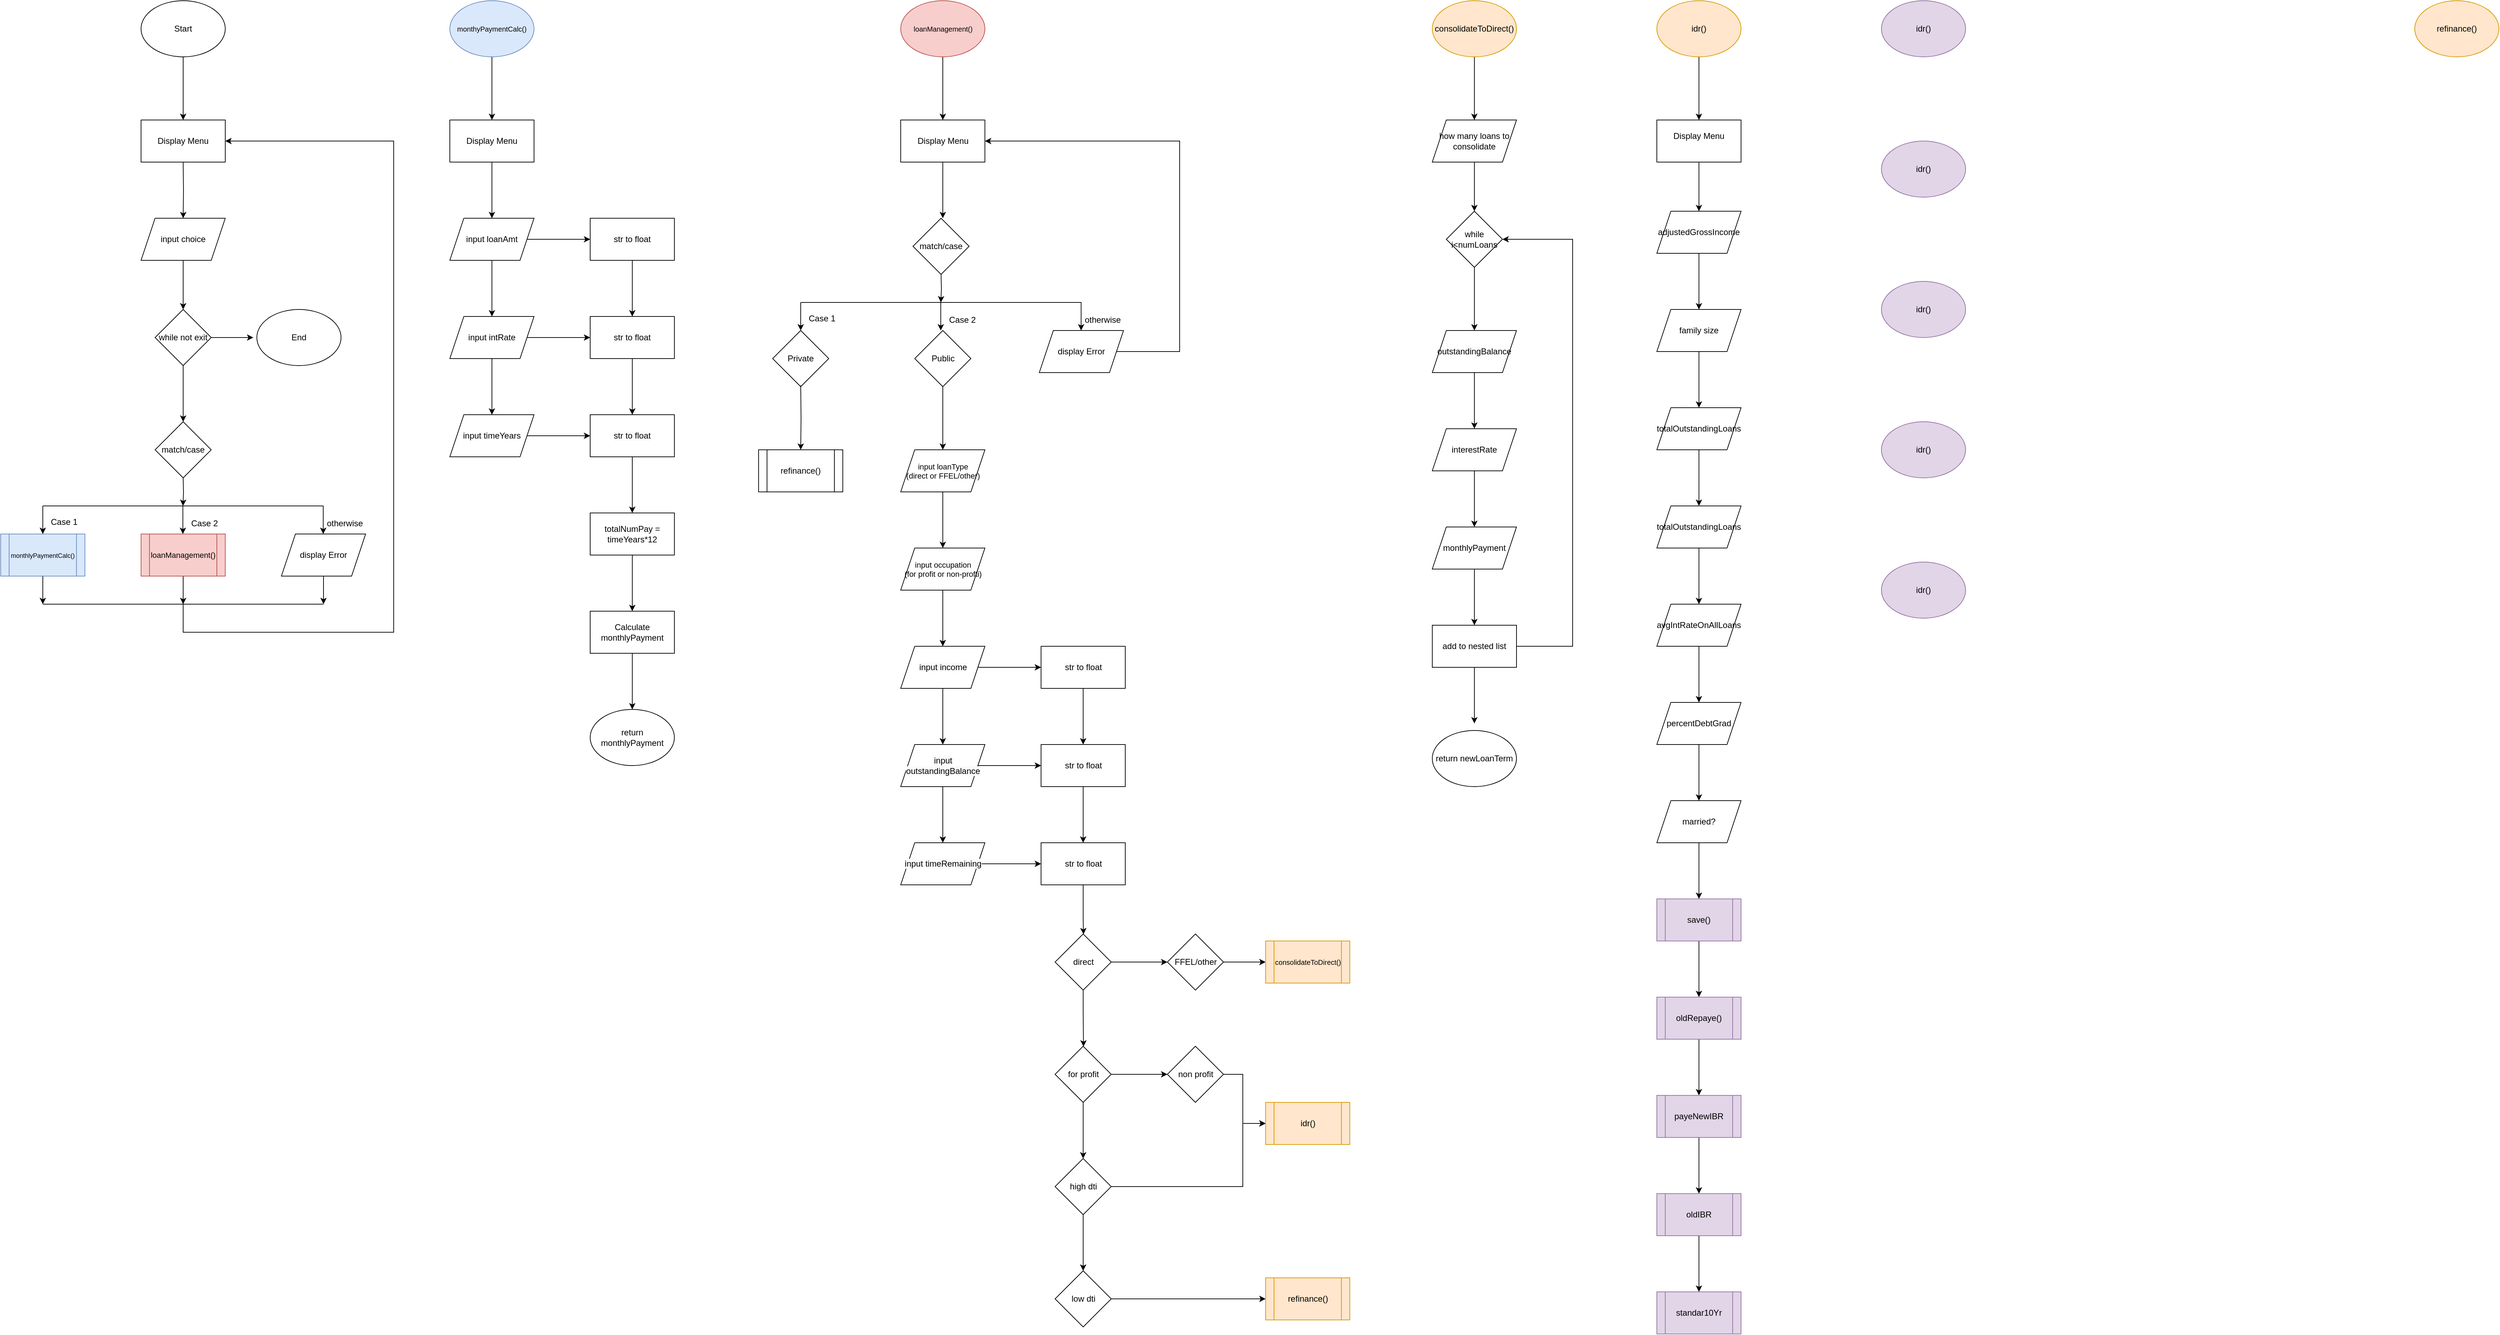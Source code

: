 <mxfile version="24.7.1" type="github">
  <diagram name="Page-1" id="hZp9YtfU9o8omd6Gslik">
    <mxGraphModel dx="5396" dy="2596" grid="1" gridSize="10" guides="1" tooltips="1" connect="1" arrows="1" fold="1" page="1" pageScale="1" pageWidth="850" pageHeight="1100" math="0" shadow="0">
      <root>
        <mxCell id="0" />
        <mxCell id="1" parent="0" />
        <mxCell id="HrbZpbmYZE2h6laJAEMO-42" value="" style="edgeStyle=orthogonalEdgeStyle;rounded=0;orthogonalLoop=1;jettySize=auto;html=1;" edge="1" parent="1" source="HrbZpbmYZE2h6laJAEMO-1">
          <mxGeometry relative="1" as="geometry">
            <mxPoint x="260.0" y="170" as="targetPoint" />
          </mxGeometry>
        </mxCell>
        <mxCell id="HrbZpbmYZE2h6laJAEMO-1" value="Start" style="ellipse;whiteSpace=wrap;html=1;" vertex="1" parent="1">
          <mxGeometry x="200" width="120" height="80" as="geometry" />
        </mxCell>
        <mxCell id="HrbZpbmYZE2h6laJAEMO-19" style="edgeStyle=orthogonalEdgeStyle;rounded=0;orthogonalLoop=1;jettySize=auto;html=1;exitX=0.5;exitY=1;exitDx=0;exitDy=0;" edge="1" parent="1">
          <mxGeometry relative="1" as="geometry">
            <mxPoint x="259.692" y="720" as="targetPoint" />
            <mxPoint x="260" y="680" as="sourcePoint" />
          </mxGeometry>
        </mxCell>
        <mxCell id="HrbZpbmYZE2h6laJAEMO-55" style="edgeStyle=orthogonalEdgeStyle;rounded=0;orthogonalLoop=1;jettySize=auto;html=1;" edge="1" parent="1" source="HrbZpbmYZE2h6laJAEMO-10">
          <mxGeometry relative="1" as="geometry">
            <mxPoint x="60" y="860" as="targetPoint" />
          </mxGeometry>
        </mxCell>
        <mxCell id="HrbZpbmYZE2h6laJAEMO-10" value="&lt;font style=&quot;font-size: 9px;&quot;&gt;monthlyPaymentCalc()&lt;/font&gt;" style="shape=process;whiteSpace=wrap;html=1;backgroundOutline=1;fillColor=#dae8fc;strokeColor=#6c8ebf;" vertex="1" parent="1">
          <mxGeometry y="760" width="120" height="60" as="geometry" />
        </mxCell>
        <mxCell id="HrbZpbmYZE2h6laJAEMO-53" style="edgeStyle=orthogonalEdgeStyle;rounded=0;orthogonalLoop=1;jettySize=auto;html=1;" edge="1" parent="1" source="HrbZpbmYZE2h6laJAEMO-14">
          <mxGeometry relative="1" as="geometry">
            <mxPoint x="260" y="860" as="targetPoint" />
          </mxGeometry>
        </mxCell>
        <mxCell id="HrbZpbmYZE2h6laJAEMO-57" value="" style="edgeStyle=orthogonalEdgeStyle;rounded=0;orthogonalLoop=1;jettySize=auto;html=1;entryX=1;entryY=0.5;entryDx=0;entryDy=0;" edge="1" parent="1" source="HrbZpbmYZE2h6laJAEMO-14">
          <mxGeometry relative="1" as="geometry">
            <mxPoint x="320" y="200" as="targetPoint" />
            <Array as="points">
              <mxPoint x="260" y="900" />
              <mxPoint x="560" y="900" />
              <mxPoint x="560" y="200" />
            </Array>
          </mxGeometry>
        </mxCell>
        <mxCell id="HrbZpbmYZE2h6laJAEMO-14" value="&lt;font style=&quot;font-size: 11px;&quot;&gt;loanManagement()&lt;/font&gt;" style="shape=process;whiteSpace=wrap;html=1;backgroundOutline=1;fillColor=#f8cecc;strokeColor=#b85450;" vertex="1" parent="1">
          <mxGeometry x="200" y="760" width="120" height="60" as="geometry" />
        </mxCell>
        <mxCell id="HrbZpbmYZE2h6laJAEMO-20" value="" style="endArrow=none;html=1;rounded=0;" edge="1" parent="1">
          <mxGeometry width="50" height="50" relative="1" as="geometry">
            <mxPoint x="60" y="720" as="sourcePoint" />
            <mxPoint x="460" y="720" as="targetPoint" />
          </mxGeometry>
        </mxCell>
        <mxCell id="HrbZpbmYZE2h6laJAEMO-21" value="" style="endArrow=classic;html=1;rounded=0;" edge="1" parent="1" target="HrbZpbmYZE2h6laJAEMO-10">
          <mxGeometry width="50" height="50" relative="1" as="geometry">
            <mxPoint x="60" y="720" as="sourcePoint" />
            <mxPoint x="360" y="660" as="targetPoint" />
          </mxGeometry>
        </mxCell>
        <mxCell id="HrbZpbmYZE2h6laJAEMO-22" value="" style="endArrow=classic;html=1;rounded=0;" edge="1" parent="1">
          <mxGeometry width="50" height="50" relative="1" as="geometry">
            <mxPoint x="259.6" y="720" as="sourcePoint" />
            <mxPoint x="259.6" y="760" as="targetPoint" />
          </mxGeometry>
        </mxCell>
        <mxCell id="HrbZpbmYZE2h6laJAEMO-23" value="" style="endArrow=classic;html=1;rounded=0;" edge="1" parent="1">
          <mxGeometry width="50" height="50" relative="1" as="geometry">
            <mxPoint x="459.6" y="720" as="sourcePoint" />
            <mxPoint x="459.6" y="760" as="targetPoint" />
          </mxGeometry>
        </mxCell>
        <mxCell id="HrbZpbmYZE2h6laJAEMO-24" value="Case 1" style="text;html=1;align=center;verticalAlign=middle;resizable=0;points=[];autosize=1;strokeColor=none;fillColor=none;" vertex="1" parent="1">
          <mxGeometry x="60" y="728" width="60" height="30" as="geometry" />
        </mxCell>
        <mxCell id="HrbZpbmYZE2h6laJAEMO-26" value="Case 2" style="text;html=1;align=center;verticalAlign=middle;resizable=0;points=[];autosize=1;strokeColor=none;fillColor=none;" vertex="1" parent="1">
          <mxGeometry x="260" y="730" width="60" height="30" as="geometry" />
        </mxCell>
        <mxCell id="HrbZpbmYZE2h6laJAEMO-27" value="otherwise" style="text;html=1;align=center;verticalAlign=middle;resizable=0;points=[];autosize=1;strokeColor=none;fillColor=none;" vertex="1" parent="1">
          <mxGeometry x="455" y="730" width="70" height="30" as="geometry" />
        </mxCell>
        <mxCell id="HrbZpbmYZE2h6laJAEMO-54" style="edgeStyle=orthogonalEdgeStyle;rounded=0;orthogonalLoop=1;jettySize=auto;html=1;" edge="1" parent="1" source="HrbZpbmYZE2h6laJAEMO-28">
          <mxGeometry relative="1" as="geometry">
            <mxPoint x="460" y="860" as="targetPoint" />
          </mxGeometry>
        </mxCell>
        <mxCell id="HrbZpbmYZE2h6laJAEMO-28" value="display Error" style="shape=parallelogram;perimeter=parallelogramPerimeter;whiteSpace=wrap;html=1;fixedSize=1;" vertex="1" parent="1">
          <mxGeometry x="400" y="760" width="120" height="60" as="geometry" />
        </mxCell>
        <mxCell id="HrbZpbmYZE2h6laJAEMO-44" value="" style="edgeStyle=orthogonalEdgeStyle;rounded=0;orthogonalLoop=1;jettySize=auto;html=1;" edge="1" parent="1" target="HrbZpbmYZE2h6laJAEMO-43">
          <mxGeometry relative="1" as="geometry">
            <mxPoint x="260.0" y="230" as="sourcePoint" />
          </mxGeometry>
        </mxCell>
        <mxCell id="HrbZpbmYZE2h6laJAEMO-46" value="" style="edgeStyle=orthogonalEdgeStyle;rounded=0;orthogonalLoop=1;jettySize=auto;html=1;" edge="1" parent="1" source="HrbZpbmYZE2h6laJAEMO-43" target="HrbZpbmYZE2h6laJAEMO-45">
          <mxGeometry relative="1" as="geometry" />
        </mxCell>
        <mxCell id="HrbZpbmYZE2h6laJAEMO-43" value="input choice" style="shape=parallelogram;perimeter=parallelogramPerimeter;whiteSpace=wrap;html=1;fixedSize=1;" vertex="1" parent="1">
          <mxGeometry x="200" y="310" width="120" height="60" as="geometry" />
        </mxCell>
        <mxCell id="HrbZpbmYZE2h6laJAEMO-49" value="" style="edgeStyle=orthogonalEdgeStyle;rounded=0;orthogonalLoop=1;jettySize=auto;html=1;" edge="1" parent="1" source="HrbZpbmYZE2h6laJAEMO-45" target="HrbZpbmYZE2h6laJAEMO-48">
          <mxGeometry relative="1" as="geometry" />
        </mxCell>
        <mxCell id="HrbZpbmYZE2h6laJAEMO-95" value="" style="edgeStyle=orthogonalEdgeStyle;rounded=0;orthogonalLoop=1;jettySize=auto;html=1;" edge="1" parent="1" source="HrbZpbmYZE2h6laJAEMO-45">
          <mxGeometry relative="1" as="geometry">
            <mxPoint x="360" y="480" as="targetPoint" />
          </mxGeometry>
        </mxCell>
        <mxCell id="HrbZpbmYZE2h6laJAEMO-45" value="while not exit" style="rhombus;whiteSpace=wrap;html=1;" vertex="1" parent="1">
          <mxGeometry x="220" y="440" width="80" height="80" as="geometry" />
        </mxCell>
        <mxCell id="HrbZpbmYZE2h6laJAEMO-48" value="match/case" style="rhombus;whiteSpace=wrap;html=1;" vertex="1" parent="1">
          <mxGeometry x="220" y="600" width="80" height="80" as="geometry" />
        </mxCell>
        <mxCell id="HrbZpbmYZE2h6laJAEMO-52" value="" style="endArrow=none;html=1;rounded=0;" edge="1" parent="1">
          <mxGeometry width="50" height="50" relative="1" as="geometry">
            <mxPoint x="60" y="860" as="sourcePoint" />
            <mxPoint x="460" y="860" as="targetPoint" />
          </mxGeometry>
        </mxCell>
        <mxCell id="HrbZpbmYZE2h6laJAEMO-61" value="Display Menu" style="rounded=0;whiteSpace=wrap;html=1;" vertex="1" parent="1">
          <mxGeometry x="200" y="170" width="120" height="60" as="geometry" />
        </mxCell>
        <mxCell id="HrbZpbmYZE2h6laJAEMO-116" value="" style="edgeStyle=orthogonalEdgeStyle;rounded=0;orthogonalLoop=1;jettySize=auto;html=1;" edge="1" parent="1" source="HrbZpbmYZE2h6laJAEMO-62" target="HrbZpbmYZE2h6laJAEMO-115">
          <mxGeometry relative="1" as="geometry" />
        </mxCell>
        <mxCell id="HrbZpbmYZE2h6laJAEMO-62" value="&lt;font style=&quot;font-size: 10px;&quot;&gt;monthyPaymentCalc()&lt;/font&gt;" style="ellipse;whiteSpace=wrap;html=1;fillColor=#dae8fc;strokeColor=#6c8ebf;" vertex="1" parent="1">
          <mxGeometry x="640" width="120" height="80" as="geometry" />
        </mxCell>
        <mxCell id="HrbZpbmYZE2h6laJAEMO-63" value="" style="edgeStyle=orthogonalEdgeStyle;rounded=0;orthogonalLoop=1;jettySize=auto;html=1;" edge="1" parent="1" source="HrbZpbmYZE2h6laJAEMO-65" target="HrbZpbmYZE2h6laJAEMO-68">
          <mxGeometry relative="1" as="geometry" />
        </mxCell>
        <mxCell id="HrbZpbmYZE2h6laJAEMO-83" value="" style="edgeStyle=orthogonalEdgeStyle;rounded=0;orthogonalLoop=1;jettySize=auto;html=1;" edge="1" parent="1" source="HrbZpbmYZE2h6laJAEMO-65" target="HrbZpbmYZE2h6laJAEMO-82">
          <mxGeometry relative="1" as="geometry" />
        </mxCell>
        <mxCell id="HrbZpbmYZE2h6laJAEMO-65" value="input loanAmt" style="shape=parallelogram;perimeter=parallelogramPerimeter;whiteSpace=wrap;html=1;fixedSize=1;" vertex="1" parent="1">
          <mxGeometry x="640" y="310" width="120" height="60" as="geometry" />
        </mxCell>
        <mxCell id="HrbZpbmYZE2h6laJAEMO-66" value="" style="edgeStyle=orthogonalEdgeStyle;rounded=0;orthogonalLoop=1;jettySize=auto;html=1;" edge="1" parent="1" source="HrbZpbmYZE2h6laJAEMO-68" target="HrbZpbmYZE2h6laJAEMO-70">
          <mxGeometry relative="1" as="geometry" />
        </mxCell>
        <mxCell id="HrbZpbmYZE2h6laJAEMO-87" value="" style="edgeStyle=orthogonalEdgeStyle;rounded=0;orthogonalLoop=1;jettySize=auto;html=1;" edge="1" parent="1" source="HrbZpbmYZE2h6laJAEMO-68" target="HrbZpbmYZE2h6laJAEMO-84">
          <mxGeometry relative="1" as="geometry" />
        </mxCell>
        <mxCell id="HrbZpbmYZE2h6laJAEMO-68" value="input intRate" style="shape=parallelogram;perimeter=parallelogramPerimeter;whiteSpace=wrap;html=1;fixedSize=1;" vertex="1" parent="1">
          <mxGeometry x="640" y="450" width="120" height="60" as="geometry" />
        </mxCell>
        <mxCell id="HrbZpbmYZE2h6laJAEMO-86" value="" style="edgeStyle=orthogonalEdgeStyle;rounded=0;orthogonalLoop=1;jettySize=auto;html=1;" edge="1" parent="1" source="HrbZpbmYZE2h6laJAEMO-70" target="HrbZpbmYZE2h6laJAEMO-85">
          <mxGeometry relative="1" as="geometry" />
        </mxCell>
        <mxCell id="HrbZpbmYZE2h6laJAEMO-70" value="input timeYears" style="shape=parallelogram;perimeter=parallelogramPerimeter;whiteSpace=wrap;html=1;fixedSize=1;" vertex="1" parent="1">
          <mxGeometry x="640" y="590" width="120" height="60" as="geometry" />
        </mxCell>
        <mxCell id="HrbZpbmYZE2h6laJAEMO-100" value="" style="edgeStyle=orthogonalEdgeStyle;rounded=0;orthogonalLoop=1;jettySize=auto;html=1;" edge="1" parent="1" source="HrbZpbmYZE2h6laJAEMO-78" target="HrbZpbmYZE2h6laJAEMO-99">
          <mxGeometry relative="1" as="geometry" />
        </mxCell>
        <mxCell id="HrbZpbmYZE2h6laJAEMO-78" value="totalNumPay = timeYears*12" style="whiteSpace=wrap;html=1;" vertex="1" parent="1">
          <mxGeometry x="840" y="730" width="120" height="60" as="geometry" />
        </mxCell>
        <mxCell id="HrbZpbmYZE2h6laJAEMO-91" value="" style="edgeStyle=orthogonalEdgeStyle;rounded=0;orthogonalLoop=1;jettySize=auto;html=1;" edge="1" parent="1" source="HrbZpbmYZE2h6laJAEMO-82" target="HrbZpbmYZE2h6laJAEMO-84">
          <mxGeometry relative="1" as="geometry" />
        </mxCell>
        <mxCell id="HrbZpbmYZE2h6laJAEMO-82" value="&lt;meta charset=&quot;utf-8&quot;&gt;&lt;span style=&quot;color: rgb(0, 0, 0); font-family: Helvetica; font-size: 12px; font-style: normal; font-variant-ligatures: normal; font-variant-caps: normal; font-weight: 400; letter-spacing: normal; orphans: 2; text-align: center; text-indent: 0px; text-transform: none; widows: 2; word-spacing: 0px; -webkit-text-stroke-width: 0px; white-space: normal; background-color: rgb(251, 251, 251); text-decoration-thickness: initial; text-decoration-style: initial; text-decoration-color: initial; display: inline !important; float: none;&quot;&gt;str to float&lt;/span&gt;" style="whiteSpace=wrap;html=1;" vertex="1" parent="1">
          <mxGeometry x="840" y="310" width="120" height="60" as="geometry" />
        </mxCell>
        <mxCell id="HrbZpbmYZE2h6laJAEMO-90" value="" style="edgeStyle=orthogonalEdgeStyle;rounded=0;orthogonalLoop=1;jettySize=auto;html=1;" edge="1" parent="1" source="HrbZpbmYZE2h6laJAEMO-84" target="HrbZpbmYZE2h6laJAEMO-85">
          <mxGeometry relative="1" as="geometry" />
        </mxCell>
        <mxCell id="HrbZpbmYZE2h6laJAEMO-84" value="&lt;meta charset=&quot;utf-8&quot;&gt;&lt;span style=&quot;color: rgb(0, 0, 0); font-family: Helvetica; font-size: 12px; font-style: normal; font-variant-ligatures: normal; font-variant-caps: normal; font-weight: 400; letter-spacing: normal; orphans: 2; text-align: center; text-indent: 0px; text-transform: none; widows: 2; word-spacing: 0px; -webkit-text-stroke-width: 0px; white-space: normal; background-color: rgb(251, 251, 251); text-decoration-thickness: initial; text-decoration-style: initial; text-decoration-color: initial; display: inline !important; float: none;&quot;&gt;str to float&lt;/span&gt;" style="whiteSpace=wrap;html=1;" vertex="1" parent="1">
          <mxGeometry x="840" y="450" width="120" height="60" as="geometry" />
        </mxCell>
        <mxCell id="HrbZpbmYZE2h6laJAEMO-89" value="" style="edgeStyle=orthogonalEdgeStyle;rounded=0;orthogonalLoop=1;jettySize=auto;html=1;" edge="1" parent="1" source="HrbZpbmYZE2h6laJAEMO-85">
          <mxGeometry relative="1" as="geometry">
            <mxPoint x="900" y="730" as="targetPoint" />
          </mxGeometry>
        </mxCell>
        <mxCell id="HrbZpbmYZE2h6laJAEMO-85" value="&lt;meta charset=&quot;utf-8&quot;&gt;&lt;span style=&quot;color: rgb(0, 0, 0); font-family: Helvetica; font-size: 12px; font-style: normal; font-variant-ligatures: normal; font-variant-caps: normal; font-weight: 400; letter-spacing: normal; orphans: 2; text-align: center; text-indent: 0px; text-transform: none; widows: 2; word-spacing: 0px; -webkit-text-stroke-width: 0px; white-space: normal; background-color: rgb(251, 251, 251); text-decoration-thickness: initial; text-decoration-style: initial; text-decoration-color: initial; display: inline !important; float: none;&quot;&gt;str to float&lt;/span&gt;" style="whiteSpace=wrap;html=1;" vertex="1" parent="1">
          <mxGeometry x="840" y="590" width="120" height="60" as="geometry" />
        </mxCell>
        <mxCell id="HrbZpbmYZE2h6laJAEMO-93" value="End" style="ellipse;whiteSpace=wrap;html=1;" vertex="1" parent="1">
          <mxGeometry x="365" y="440" width="120" height="80" as="geometry" />
        </mxCell>
        <mxCell id="HrbZpbmYZE2h6laJAEMO-102" value="" style="edgeStyle=orthogonalEdgeStyle;rounded=0;orthogonalLoop=1;jettySize=auto;html=1;" edge="1" parent="1" source="HrbZpbmYZE2h6laJAEMO-99">
          <mxGeometry relative="1" as="geometry">
            <mxPoint x="900" y="1010" as="targetPoint" />
          </mxGeometry>
        </mxCell>
        <mxCell id="HrbZpbmYZE2h6laJAEMO-99" value="Calculate monthlyPayment" style="whiteSpace=wrap;html=1;" vertex="1" parent="1">
          <mxGeometry x="840" y="870" width="120" height="60" as="geometry" />
        </mxCell>
        <mxCell id="HrbZpbmYZE2h6laJAEMO-103" value="return monthlyPayment" style="ellipse;whiteSpace=wrap;html=1;" vertex="1" parent="1">
          <mxGeometry x="840" y="1010" width="120" height="80" as="geometry" />
        </mxCell>
        <mxCell id="HrbZpbmYZE2h6laJAEMO-119" value="" style="edgeStyle=orthogonalEdgeStyle;rounded=0;orthogonalLoop=1;jettySize=auto;html=1;" edge="1" parent="1" source="HrbZpbmYZE2h6laJAEMO-105" target="HrbZpbmYZE2h6laJAEMO-118">
          <mxGeometry relative="1" as="geometry" />
        </mxCell>
        <mxCell id="HrbZpbmYZE2h6laJAEMO-105" value="&lt;font style=&quot;font-size: 10px;&quot;&gt;loanManagement()&lt;/font&gt;" style="ellipse;whiteSpace=wrap;html=1;fillColor=#f8cecc;strokeColor=#b85450;" vertex="1" parent="1">
          <mxGeometry x="1282.5" width="120" height="80" as="geometry" />
        </mxCell>
        <mxCell id="HrbZpbmYZE2h6laJAEMO-117" value="" style="edgeStyle=orthogonalEdgeStyle;rounded=0;orthogonalLoop=1;jettySize=auto;html=1;" edge="1" parent="1" source="HrbZpbmYZE2h6laJAEMO-115" target="HrbZpbmYZE2h6laJAEMO-65">
          <mxGeometry relative="1" as="geometry" />
        </mxCell>
        <mxCell id="HrbZpbmYZE2h6laJAEMO-115" value="Display Menu" style="whiteSpace=wrap;html=1;" vertex="1" parent="1">
          <mxGeometry x="640" y="170" width="120" height="60" as="geometry" />
        </mxCell>
        <mxCell id="HrbZpbmYZE2h6laJAEMO-121" value="" style="edgeStyle=orthogonalEdgeStyle;rounded=0;orthogonalLoop=1;jettySize=auto;html=1;" edge="1" parent="1" source="HrbZpbmYZE2h6laJAEMO-118">
          <mxGeometry relative="1" as="geometry">
            <mxPoint x="1342.5" y="310" as="targetPoint" />
          </mxGeometry>
        </mxCell>
        <mxCell id="HrbZpbmYZE2h6laJAEMO-118" value="Display Menu" style="whiteSpace=wrap;html=1;" vertex="1" parent="1">
          <mxGeometry x="1282.5" y="170" width="120" height="60" as="geometry" />
        </mxCell>
        <mxCell id="HrbZpbmYZE2h6laJAEMO-122" style="edgeStyle=orthogonalEdgeStyle;rounded=0;orthogonalLoop=1;jettySize=auto;html=1;exitX=0.5;exitY=1;exitDx=0;exitDy=0;" edge="1" parent="1">
          <mxGeometry relative="1" as="geometry">
            <mxPoint x="1339.692" y="430" as="targetPoint" />
            <mxPoint x="1340" y="390" as="sourcePoint" />
          </mxGeometry>
        </mxCell>
        <mxCell id="HrbZpbmYZE2h6laJAEMO-127" value="" style="endArrow=none;html=1;rounded=0;" edge="1" parent="1">
          <mxGeometry width="50" height="50" relative="1" as="geometry">
            <mxPoint x="1140" y="430" as="sourcePoint" />
            <mxPoint x="1540" y="430" as="targetPoint" />
          </mxGeometry>
        </mxCell>
        <mxCell id="HrbZpbmYZE2h6laJAEMO-128" value="" style="endArrow=classic;html=1;rounded=0;" edge="1" parent="1">
          <mxGeometry width="50" height="50" relative="1" as="geometry">
            <mxPoint x="1140" y="430" as="sourcePoint" />
            <mxPoint x="1140" y="470" as="targetPoint" />
          </mxGeometry>
        </mxCell>
        <mxCell id="HrbZpbmYZE2h6laJAEMO-129" value="" style="endArrow=classic;html=1;rounded=0;" edge="1" parent="1">
          <mxGeometry width="50" height="50" relative="1" as="geometry">
            <mxPoint x="1339.6" y="430" as="sourcePoint" />
            <mxPoint x="1339.6" y="470" as="targetPoint" />
          </mxGeometry>
        </mxCell>
        <mxCell id="HrbZpbmYZE2h6laJAEMO-130" value="" style="endArrow=classic;html=1;rounded=0;" edge="1" parent="1">
          <mxGeometry width="50" height="50" relative="1" as="geometry">
            <mxPoint x="1539.6" y="430" as="sourcePoint" />
            <mxPoint x="1539.6" y="470" as="targetPoint" />
          </mxGeometry>
        </mxCell>
        <mxCell id="HrbZpbmYZE2h6laJAEMO-131" value="Case 1" style="text;html=1;align=center;verticalAlign=middle;resizable=0;points=[];autosize=1;strokeColor=none;fillColor=none;" vertex="1" parent="1">
          <mxGeometry x="1140" y="438" width="60" height="30" as="geometry" />
        </mxCell>
        <mxCell id="HrbZpbmYZE2h6laJAEMO-132" value="Case 2" style="text;html=1;align=center;verticalAlign=middle;resizable=0;points=[];autosize=1;strokeColor=none;fillColor=none;" vertex="1" parent="1">
          <mxGeometry x="1340" y="440" width="60" height="30" as="geometry" />
        </mxCell>
        <mxCell id="HrbZpbmYZE2h6laJAEMO-133" value="otherwise" style="text;html=1;align=center;verticalAlign=middle;resizable=0;points=[];autosize=1;strokeColor=none;fillColor=none;" vertex="1" parent="1">
          <mxGeometry x="1535" y="440" width="70" height="30" as="geometry" />
        </mxCell>
        <mxCell id="HrbZpbmYZE2h6laJAEMO-200" style="edgeStyle=orthogonalEdgeStyle;rounded=0;orthogonalLoop=1;jettySize=auto;html=1;entryX=1;entryY=0.5;entryDx=0;entryDy=0;" edge="1" parent="1" source="HrbZpbmYZE2h6laJAEMO-135" target="HrbZpbmYZE2h6laJAEMO-118">
          <mxGeometry relative="1" as="geometry">
            <Array as="points">
              <mxPoint x="1680" y="500" />
              <mxPoint x="1680" y="200" />
            </Array>
          </mxGeometry>
        </mxCell>
        <mxCell id="HrbZpbmYZE2h6laJAEMO-135" value="display Error" style="shape=parallelogram;perimeter=parallelogramPerimeter;whiteSpace=wrap;html=1;fixedSize=1;" vertex="1" parent="1">
          <mxGeometry x="1480" y="470" width="120" height="60" as="geometry" />
        </mxCell>
        <mxCell id="HrbZpbmYZE2h6laJAEMO-136" value="match/case" style="rhombus;whiteSpace=wrap;html=1;" vertex="1" parent="1">
          <mxGeometry x="1300" y="310" width="80" height="80" as="geometry" />
        </mxCell>
        <mxCell id="HrbZpbmYZE2h6laJAEMO-138" value="Private" style="rhombus;whiteSpace=wrap;html=1;" vertex="1" parent="1">
          <mxGeometry x="1100" y="470" width="80" height="80" as="geometry" />
        </mxCell>
        <mxCell id="HrbZpbmYZE2h6laJAEMO-143" value="" style="edgeStyle=orthogonalEdgeStyle;rounded=0;orthogonalLoop=1;jettySize=auto;html=1;" edge="1" parent="1" source="HrbZpbmYZE2h6laJAEMO-139" target="HrbZpbmYZE2h6laJAEMO-142">
          <mxGeometry relative="1" as="geometry" />
        </mxCell>
        <mxCell id="HrbZpbmYZE2h6laJAEMO-139" value="Public" style="rhombus;whiteSpace=wrap;html=1;" vertex="1" parent="1">
          <mxGeometry x="1302.5" y="470" width="80" height="80" as="geometry" />
        </mxCell>
        <mxCell id="HrbZpbmYZE2h6laJAEMO-140" value="refinance()" style="shape=process;whiteSpace=wrap;html=1;backgroundOutline=1;" vertex="1" parent="1">
          <mxGeometry x="1080" y="640" width="120" height="60" as="geometry" />
        </mxCell>
        <mxCell id="HrbZpbmYZE2h6laJAEMO-145" value="" style="edgeStyle=orthogonalEdgeStyle;rounded=0;orthogonalLoop=1;jettySize=auto;html=1;" edge="1" parent="1" source="HrbZpbmYZE2h6laJAEMO-142" target="HrbZpbmYZE2h6laJAEMO-144">
          <mxGeometry relative="1" as="geometry" />
        </mxCell>
        <mxCell id="HrbZpbmYZE2h6laJAEMO-142" value="&lt;font style=&quot;font-size: 11px;&quot;&gt;input loanType&lt;/font&gt;&lt;div style=&quot;font-size: 11px;&quot;&gt;&lt;font style=&quot;font-size: 11px;&quot;&gt;(direct or FFEL/other)&lt;/font&gt;&lt;/div&gt;" style="shape=parallelogram;perimeter=parallelogramPerimeter;whiteSpace=wrap;html=1;fixedSize=1;" vertex="1" parent="1">
          <mxGeometry x="1282.5" y="640" width="120" height="60" as="geometry" />
        </mxCell>
        <mxCell id="HrbZpbmYZE2h6laJAEMO-147" value="" style="edgeStyle=orthogonalEdgeStyle;rounded=0;orthogonalLoop=1;jettySize=auto;html=1;" edge="1" parent="1" source="HrbZpbmYZE2h6laJAEMO-144" target="HrbZpbmYZE2h6laJAEMO-146">
          <mxGeometry relative="1" as="geometry" />
        </mxCell>
        <mxCell id="HrbZpbmYZE2h6laJAEMO-144" value="&lt;font style=&quot;font-size: 11px;&quot;&gt;input occupation&lt;/font&gt;&lt;div style=&quot;font-size: 11px;&quot;&gt;&lt;font style=&quot;font-size: 11px;&quot;&gt;(for profit or non-profti)&lt;/font&gt;&lt;/div&gt;" style="shape=parallelogram;perimeter=parallelogramPerimeter;whiteSpace=wrap;html=1;fixedSize=1;" vertex="1" parent="1">
          <mxGeometry x="1282.5" y="780" width="120" height="60" as="geometry" />
        </mxCell>
        <mxCell id="HrbZpbmYZE2h6laJAEMO-149" value="" style="edgeStyle=orthogonalEdgeStyle;rounded=0;orthogonalLoop=1;jettySize=auto;html=1;" edge="1" parent="1" source="HrbZpbmYZE2h6laJAEMO-146" target="HrbZpbmYZE2h6laJAEMO-148">
          <mxGeometry relative="1" as="geometry" />
        </mxCell>
        <mxCell id="HrbZpbmYZE2h6laJAEMO-153" value="" style="edgeStyle=orthogonalEdgeStyle;rounded=0;orthogonalLoop=1;jettySize=auto;html=1;" edge="1" parent="1" source="HrbZpbmYZE2h6laJAEMO-146" target="HrbZpbmYZE2h6laJAEMO-152">
          <mxGeometry relative="1" as="geometry" />
        </mxCell>
        <mxCell id="HrbZpbmYZE2h6laJAEMO-146" value="&lt;meta charset=&quot;utf-8&quot;&gt;&lt;span style=&quot;color: rgb(0, 0, 0); font-family: Helvetica; font-size: 12px; font-style: normal; font-variant-ligatures: normal; font-variant-caps: normal; font-weight: 400; letter-spacing: normal; orphans: 2; text-align: center; text-indent: 0px; text-transform: none; widows: 2; word-spacing: 0px; -webkit-text-stroke-width: 0px; white-space: normal; background-color: rgb(251, 251, 251); text-decoration-thickness: initial; text-decoration-style: initial; text-decoration-color: initial; display: inline !important; float: none;&quot;&gt;input income&lt;/span&gt;" style="shape=parallelogram;perimeter=parallelogramPerimeter;whiteSpace=wrap;html=1;fixedSize=1;" vertex="1" parent="1">
          <mxGeometry x="1282.5" y="920" width="120" height="60" as="geometry" />
        </mxCell>
        <mxCell id="HrbZpbmYZE2h6laJAEMO-151" value="" style="edgeStyle=orthogonalEdgeStyle;rounded=0;orthogonalLoop=1;jettySize=auto;html=1;" edge="1" parent="1" source="HrbZpbmYZE2h6laJAEMO-148" target="HrbZpbmYZE2h6laJAEMO-150">
          <mxGeometry relative="1" as="geometry" />
        </mxCell>
        <mxCell id="HrbZpbmYZE2h6laJAEMO-155" value="" style="edgeStyle=orthogonalEdgeStyle;rounded=0;orthogonalLoop=1;jettySize=auto;html=1;" edge="1" parent="1" source="HrbZpbmYZE2h6laJAEMO-148" target="HrbZpbmYZE2h6laJAEMO-154">
          <mxGeometry relative="1" as="geometry" />
        </mxCell>
        <mxCell id="HrbZpbmYZE2h6laJAEMO-148" value="&lt;meta charset=&quot;utf-8&quot;&gt;&lt;span style=&quot;color: rgb(0, 0, 0); font-family: Helvetica; font-size: 12px; font-style: normal; font-variant-ligatures: normal; font-variant-caps: normal; font-weight: 400; letter-spacing: normal; orphans: 2; text-align: center; text-indent: 0px; text-transform: none; widows: 2; word-spacing: 0px; -webkit-text-stroke-width: 0px; white-space: normal; background-color: rgb(251, 251, 251); text-decoration-thickness: initial; text-decoration-style: initial; text-decoration-color: initial; display: inline !important; float: none;&quot;&gt;input outstandingBalance&lt;/span&gt;" style="shape=parallelogram;perimeter=parallelogramPerimeter;whiteSpace=wrap;html=1;fixedSize=1;" vertex="1" parent="1">
          <mxGeometry x="1282.5" y="1060" width="120" height="60" as="geometry" />
        </mxCell>
        <mxCell id="HrbZpbmYZE2h6laJAEMO-157" value="" style="edgeStyle=orthogonalEdgeStyle;rounded=0;orthogonalLoop=1;jettySize=auto;html=1;" edge="1" parent="1" source="HrbZpbmYZE2h6laJAEMO-150" target="HrbZpbmYZE2h6laJAEMO-156">
          <mxGeometry relative="1" as="geometry" />
        </mxCell>
        <mxCell id="HrbZpbmYZE2h6laJAEMO-150" value="&lt;meta charset=&quot;utf-8&quot;&gt;&lt;span style=&quot;color: rgb(0, 0, 0); font-family: Helvetica; font-size: 12px; font-style: normal; font-variant-ligatures: normal; font-variant-caps: normal; font-weight: 400; letter-spacing: normal; orphans: 2; text-align: center; text-indent: 0px; text-transform: none; widows: 2; word-spacing: 0px; -webkit-text-stroke-width: 0px; white-space: normal; background-color: rgb(251, 251, 251); text-decoration-thickness: initial; text-decoration-style: initial; text-decoration-color: initial; display: inline !important; float: none;&quot;&gt;input timeRemaining&lt;/span&gt;" style="shape=parallelogram;perimeter=parallelogramPerimeter;whiteSpace=wrap;html=1;fixedSize=1;" vertex="1" parent="1">
          <mxGeometry x="1282.5" y="1200" width="120" height="60" as="geometry" />
        </mxCell>
        <mxCell id="HrbZpbmYZE2h6laJAEMO-158" value="" style="edgeStyle=orthogonalEdgeStyle;rounded=0;orthogonalLoop=1;jettySize=auto;html=1;" edge="1" parent="1" source="HrbZpbmYZE2h6laJAEMO-152" target="HrbZpbmYZE2h6laJAEMO-154">
          <mxGeometry relative="1" as="geometry" />
        </mxCell>
        <mxCell id="HrbZpbmYZE2h6laJAEMO-152" value="&lt;meta charset=&quot;utf-8&quot;&gt;&lt;span style=&quot;color: rgb(0, 0, 0); font-family: Helvetica; font-size: 12px; font-style: normal; font-variant-ligatures: normal; font-variant-caps: normal; font-weight: 400; letter-spacing: normal; orphans: 2; text-align: center; text-indent: 0px; text-transform: none; widows: 2; word-spacing: 0px; -webkit-text-stroke-width: 0px; white-space: normal; background-color: rgb(251, 251, 251); text-decoration-thickness: initial; text-decoration-style: initial; text-decoration-color: initial; display: inline !important; float: none;&quot;&gt;str to float&lt;/span&gt;" style="whiteSpace=wrap;html=1;" vertex="1" parent="1">
          <mxGeometry x="1482.5" y="920" width="120" height="60" as="geometry" />
        </mxCell>
        <mxCell id="HrbZpbmYZE2h6laJAEMO-159" value="" style="edgeStyle=orthogonalEdgeStyle;rounded=0;orthogonalLoop=1;jettySize=auto;html=1;" edge="1" parent="1" source="HrbZpbmYZE2h6laJAEMO-154" target="HrbZpbmYZE2h6laJAEMO-156">
          <mxGeometry relative="1" as="geometry" />
        </mxCell>
        <mxCell id="HrbZpbmYZE2h6laJAEMO-154" value="&lt;meta charset=&quot;utf-8&quot;&gt;&lt;span style=&quot;color: rgb(0, 0, 0); font-family: Helvetica; font-size: 12px; font-style: normal; font-variant-ligatures: normal; font-variant-caps: normal; font-weight: 400; letter-spacing: normal; orphans: 2; text-align: center; text-indent: 0px; text-transform: none; widows: 2; word-spacing: 0px; -webkit-text-stroke-width: 0px; white-space: normal; background-color: rgb(251, 251, 251); text-decoration-thickness: initial; text-decoration-style: initial; text-decoration-color: initial; display: inline !important; float: none;&quot;&gt;str to float&lt;/span&gt;" style="whiteSpace=wrap;html=1;" vertex="1" parent="1">
          <mxGeometry x="1482.5" y="1060" width="120" height="60" as="geometry" />
        </mxCell>
        <mxCell id="HrbZpbmYZE2h6laJAEMO-161" value="" style="edgeStyle=orthogonalEdgeStyle;rounded=0;orthogonalLoop=1;jettySize=auto;html=1;" edge="1" parent="1" source="HrbZpbmYZE2h6laJAEMO-156" target="HrbZpbmYZE2h6laJAEMO-160">
          <mxGeometry relative="1" as="geometry">
            <Array as="points">
              <mxPoint x="1543" y="1310" />
              <mxPoint x="1543" y="1310" />
            </Array>
          </mxGeometry>
        </mxCell>
        <mxCell id="HrbZpbmYZE2h6laJAEMO-156" value="&lt;meta charset=&quot;utf-8&quot;&gt;&lt;span style=&quot;color: rgb(0, 0, 0); font-family: Helvetica; font-size: 12px; font-style: normal; font-variant-ligatures: normal; font-variant-caps: normal; font-weight: 400; letter-spacing: normal; orphans: 2; text-align: center; text-indent: 0px; text-transform: none; widows: 2; word-spacing: 0px; -webkit-text-stroke-width: 0px; white-space: normal; background-color: rgb(251, 251, 251); text-decoration-thickness: initial; text-decoration-style: initial; text-decoration-color: initial; display: inline !important; float: none;&quot;&gt;str to float&lt;/span&gt;" style="whiteSpace=wrap;html=1;" vertex="1" parent="1">
          <mxGeometry x="1482.5" y="1200" width="120" height="60" as="geometry" />
        </mxCell>
        <mxCell id="HrbZpbmYZE2h6laJAEMO-163" value="" style="edgeStyle=orthogonalEdgeStyle;rounded=0;orthogonalLoop=1;jettySize=auto;html=1;" edge="1" parent="1" source="HrbZpbmYZE2h6laJAEMO-160" target="HrbZpbmYZE2h6laJAEMO-162">
          <mxGeometry relative="1" as="geometry" />
        </mxCell>
        <mxCell id="HrbZpbmYZE2h6laJAEMO-165" value="" style="edgeStyle=orthogonalEdgeStyle;rounded=0;orthogonalLoop=1;jettySize=auto;html=1;" edge="1" parent="1" source="HrbZpbmYZE2h6laJAEMO-160" target="HrbZpbmYZE2h6laJAEMO-164">
          <mxGeometry relative="1" as="geometry">
            <Array as="points">
              <mxPoint x="1543" y="1440" />
              <mxPoint x="1543" y="1440" />
            </Array>
          </mxGeometry>
        </mxCell>
        <mxCell id="HrbZpbmYZE2h6laJAEMO-160" value="direct" style="rhombus;whiteSpace=wrap;html=1;" vertex="1" parent="1">
          <mxGeometry x="1502.5" y="1330" width="80" height="80" as="geometry" />
        </mxCell>
        <mxCell id="HrbZpbmYZE2h6laJAEMO-177" value="" style="edgeStyle=orthogonalEdgeStyle;rounded=0;orthogonalLoop=1;jettySize=auto;html=1;" edge="1" parent="1" source="HrbZpbmYZE2h6laJAEMO-162" target="HrbZpbmYZE2h6laJAEMO-176">
          <mxGeometry relative="1" as="geometry" />
        </mxCell>
        <mxCell id="HrbZpbmYZE2h6laJAEMO-162" value="FFEL/other" style="rhombus;whiteSpace=wrap;html=1;" vertex="1" parent="1">
          <mxGeometry x="1662.5" y="1330" width="80" height="80" as="geometry" />
        </mxCell>
        <mxCell id="HrbZpbmYZE2h6laJAEMO-167" value="" style="edgeStyle=orthogonalEdgeStyle;rounded=0;orthogonalLoop=1;jettySize=auto;html=1;" edge="1" parent="1" source="HrbZpbmYZE2h6laJAEMO-164" target="HrbZpbmYZE2h6laJAEMO-166">
          <mxGeometry relative="1" as="geometry" />
        </mxCell>
        <mxCell id="HrbZpbmYZE2h6laJAEMO-169" value="" style="edgeStyle=orthogonalEdgeStyle;rounded=0;orthogonalLoop=1;jettySize=auto;html=1;" edge="1" parent="1" source="HrbZpbmYZE2h6laJAEMO-164" target="HrbZpbmYZE2h6laJAEMO-168">
          <mxGeometry relative="1" as="geometry" />
        </mxCell>
        <mxCell id="HrbZpbmYZE2h6laJAEMO-164" value="for profit" style="rhombus;whiteSpace=wrap;html=1;" vertex="1" parent="1">
          <mxGeometry x="1502.5" y="1490" width="80" height="80" as="geometry" />
        </mxCell>
        <mxCell id="HrbZpbmYZE2h6laJAEMO-179" value="" style="edgeStyle=orthogonalEdgeStyle;rounded=0;orthogonalLoop=1;jettySize=auto;html=1;" edge="1" parent="1" source="HrbZpbmYZE2h6laJAEMO-166" target="HrbZpbmYZE2h6laJAEMO-178">
          <mxGeometry relative="1" as="geometry">
            <Array as="points">
              <mxPoint x="1770" y="1530" />
              <mxPoint x="1770" y="1600" />
            </Array>
          </mxGeometry>
        </mxCell>
        <mxCell id="HrbZpbmYZE2h6laJAEMO-166" value="non profit" style="rhombus;whiteSpace=wrap;html=1;" vertex="1" parent="1">
          <mxGeometry x="1662.5" y="1490" width="80" height="80" as="geometry" />
        </mxCell>
        <mxCell id="HrbZpbmYZE2h6laJAEMO-171" value="" style="edgeStyle=orthogonalEdgeStyle;rounded=0;orthogonalLoop=1;jettySize=auto;html=1;" edge="1" parent="1" source="HrbZpbmYZE2h6laJAEMO-168" target="HrbZpbmYZE2h6laJAEMO-170">
          <mxGeometry relative="1" as="geometry" />
        </mxCell>
        <mxCell id="HrbZpbmYZE2h6laJAEMO-180" style="edgeStyle=orthogonalEdgeStyle;rounded=0;orthogonalLoop=1;jettySize=auto;html=1;entryX=0;entryY=0.5;entryDx=0;entryDy=0;" edge="1" parent="1" source="HrbZpbmYZE2h6laJAEMO-168" target="HrbZpbmYZE2h6laJAEMO-178">
          <mxGeometry relative="1" as="geometry">
            <mxPoint x="1800" y="1690" as="targetPoint" />
            <Array as="points">
              <mxPoint x="1770" y="1690" />
              <mxPoint x="1770" y="1600" />
            </Array>
          </mxGeometry>
        </mxCell>
        <mxCell id="HrbZpbmYZE2h6laJAEMO-168" value="high dti" style="rhombus;whiteSpace=wrap;html=1;" vertex="1" parent="1">
          <mxGeometry x="1502.5" y="1650" width="80" height="80" as="geometry" />
        </mxCell>
        <mxCell id="HrbZpbmYZE2h6laJAEMO-182" value="" style="edgeStyle=orthogonalEdgeStyle;rounded=0;orthogonalLoop=1;jettySize=auto;html=1;" edge="1" parent="1" source="HrbZpbmYZE2h6laJAEMO-170" target="HrbZpbmYZE2h6laJAEMO-181">
          <mxGeometry relative="1" as="geometry" />
        </mxCell>
        <mxCell id="HrbZpbmYZE2h6laJAEMO-170" value="low dti" style="rhombus;whiteSpace=wrap;html=1;" vertex="1" parent="1">
          <mxGeometry x="1502.5" y="1810" width="80" height="80" as="geometry" />
        </mxCell>
        <mxCell id="HrbZpbmYZE2h6laJAEMO-176" value="&lt;font style=&quot;font-size: 10px;&quot;&gt;consolidateToDirect()&lt;/font&gt;" style="shape=process;whiteSpace=wrap;html=1;backgroundOutline=1;fillColor=#ffe6cc;strokeColor=#d79b00;" vertex="1" parent="1">
          <mxGeometry x="1802.5" y="1340" width="120" height="60" as="geometry" />
        </mxCell>
        <mxCell id="HrbZpbmYZE2h6laJAEMO-178" value="idr()" style="shape=process;whiteSpace=wrap;html=1;backgroundOutline=1;fillColor=#ffe6cc;strokeColor=#d79b00;" vertex="1" parent="1">
          <mxGeometry x="1802.5" y="1570" width="120" height="60" as="geometry" />
        </mxCell>
        <mxCell id="HrbZpbmYZE2h6laJAEMO-181" value="refinance()" style="shape=process;whiteSpace=wrap;html=1;backgroundOutline=1;fillColor=#ffe6cc;strokeColor=#d79b00;" vertex="1" parent="1">
          <mxGeometry x="1802.5" y="1820" width="120" height="60" as="geometry" />
        </mxCell>
        <mxCell id="HrbZpbmYZE2h6laJAEMO-196" style="edgeStyle=orthogonalEdgeStyle;rounded=0;orthogonalLoop=1;jettySize=auto;html=1;entryX=0.5;entryY=0;entryDx=0;entryDy=0;" edge="1" parent="1" target="HrbZpbmYZE2h6laJAEMO-140">
          <mxGeometry relative="1" as="geometry">
            <mxPoint x="1140" y="588.46" as="targetPoint" />
            <mxPoint x="1140" y="548.46" as="sourcePoint" />
          </mxGeometry>
        </mxCell>
        <mxCell id="HrbZpbmYZE2h6laJAEMO-209" value="" style="edgeStyle=orthogonalEdgeStyle;rounded=0;orthogonalLoop=1;jettySize=auto;html=1;" edge="1" parent="1" source="HrbZpbmYZE2h6laJAEMO-205" target="HrbZpbmYZE2h6laJAEMO-208">
          <mxGeometry relative="1" as="geometry" />
        </mxCell>
        <mxCell id="HrbZpbmYZE2h6laJAEMO-205" value="consolidateToDirect()" style="ellipse;whiteSpace=wrap;html=1;fillColor=#ffe6cc;strokeColor=#d79b00;" vertex="1" parent="1">
          <mxGeometry x="2040" width="120" height="80" as="geometry" />
        </mxCell>
        <mxCell id="HrbZpbmYZE2h6laJAEMO-246" value="" style="edgeStyle=orthogonalEdgeStyle;rounded=0;orthogonalLoop=1;jettySize=auto;html=1;" edge="1" parent="1" source="HrbZpbmYZE2h6laJAEMO-206" target="HrbZpbmYZE2h6laJAEMO-245">
          <mxGeometry relative="1" as="geometry" />
        </mxCell>
        <mxCell id="HrbZpbmYZE2h6laJAEMO-206" value="idr()" style="ellipse;whiteSpace=wrap;html=1;fillColor=#ffe6cc;strokeColor=#d79b00;" vertex="1" parent="1">
          <mxGeometry x="2360" width="120" height="80" as="geometry" />
        </mxCell>
        <mxCell id="HrbZpbmYZE2h6laJAEMO-207" value="refinance()" style="ellipse;whiteSpace=wrap;html=1;fillColor=#ffe6cc;strokeColor=#d79b00;" vertex="1" parent="1">
          <mxGeometry x="3440" width="120" height="80" as="geometry" />
        </mxCell>
        <mxCell id="HrbZpbmYZE2h6laJAEMO-211" value="" style="edgeStyle=orthogonalEdgeStyle;rounded=0;orthogonalLoop=1;jettySize=auto;html=1;" edge="1" parent="1" source="HrbZpbmYZE2h6laJAEMO-208" target="HrbZpbmYZE2h6laJAEMO-210">
          <mxGeometry relative="1" as="geometry" />
        </mxCell>
        <mxCell id="HrbZpbmYZE2h6laJAEMO-208" value="how many loans to consolidate" style="shape=parallelogram;perimeter=parallelogramPerimeter;whiteSpace=wrap;html=1;fixedSize=1;" vertex="1" parent="1">
          <mxGeometry x="2040" y="170" width="120" height="60" as="geometry" />
        </mxCell>
        <mxCell id="HrbZpbmYZE2h6laJAEMO-213" value="" style="edgeStyle=orthogonalEdgeStyle;rounded=0;orthogonalLoop=1;jettySize=auto;html=1;" edge="1" parent="1" source="HrbZpbmYZE2h6laJAEMO-210" target="HrbZpbmYZE2h6laJAEMO-212">
          <mxGeometry relative="1" as="geometry" />
        </mxCell>
        <mxCell id="HrbZpbmYZE2h6laJAEMO-210" value="while i&amp;lt;numLoans" style="rhombus;whiteSpace=wrap;html=1;" vertex="1" parent="1">
          <mxGeometry x="2060" y="300" width="80" height="80" as="geometry" />
        </mxCell>
        <mxCell id="HrbZpbmYZE2h6laJAEMO-218" value="" style="edgeStyle=orthogonalEdgeStyle;rounded=0;orthogonalLoop=1;jettySize=auto;html=1;" edge="1" parent="1" source="HrbZpbmYZE2h6laJAEMO-212" target="HrbZpbmYZE2h6laJAEMO-217">
          <mxGeometry relative="1" as="geometry" />
        </mxCell>
        <mxCell id="HrbZpbmYZE2h6laJAEMO-212" value="outstandingBalance" style="shape=parallelogram;perimeter=parallelogramPerimeter;whiteSpace=wrap;html=1;fixedSize=1;" vertex="1" parent="1">
          <mxGeometry x="2040" y="470" width="120" height="60" as="geometry" />
        </mxCell>
        <mxCell id="HrbZpbmYZE2h6laJAEMO-220" value="" style="edgeStyle=orthogonalEdgeStyle;rounded=0;orthogonalLoop=1;jettySize=auto;html=1;" edge="1" parent="1" source="HrbZpbmYZE2h6laJAEMO-217" target="HrbZpbmYZE2h6laJAEMO-219">
          <mxGeometry relative="1" as="geometry" />
        </mxCell>
        <mxCell id="HrbZpbmYZE2h6laJAEMO-217" value="interestRate" style="shape=parallelogram;perimeter=parallelogramPerimeter;whiteSpace=wrap;html=1;fixedSize=1;" vertex="1" parent="1">
          <mxGeometry x="2040" y="610" width="120" height="60" as="geometry" />
        </mxCell>
        <mxCell id="HrbZpbmYZE2h6laJAEMO-223" value="" style="edgeStyle=orthogonalEdgeStyle;rounded=0;orthogonalLoop=1;jettySize=auto;html=1;" edge="1" parent="1" source="HrbZpbmYZE2h6laJAEMO-219" target="HrbZpbmYZE2h6laJAEMO-222">
          <mxGeometry relative="1" as="geometry" />
        </mxCell>
        <mxCell id="HrbZpbmYZE2h6laJAEMO-219" value="monthlyPayment" style="shape=parallelogram;perimeter=parallelogramPerimeter;whiteSpace=wrap;html=1;fixedSize=1;" vertex="1" parent="1">
          <mxGeometry x="2040" y="750" width="120" height="60" as="geometry" />
        </mxCell>
        <mxCell id="HrbZpbmYZE2h6laJAEMO-224" style="edgeStyle=orthogonalEdgeStyle;rounded=0;orthogonalLoop=1;jettySize=auto;html=1;entryX=1;entryY=0.5;entryDx=0;entryDy=0;" edge="1" parent="1" source="HrbZpbmYZE2h6laJAEMO-222" target="HrbZpbmYZE2h6laJAEMO-210">
          <mxGeometry relative="1" as="geometry">
            <Array as="points">
              <mxPoint x="2240" y="920" />
              <mxPoint x="2240" y="340" />
            </Array>
          </mxGeometry>
        </mxCell>
        <mxCell id="HrbZpbmYZE2h6laJAEMO-227" value="" style="edgeStyle=orthogonalEdgeStyle;rounded=0;orthogonalLoop=1;jettySize=auto;html=1;" edge="1" parent="1" source="HrbZpbmYZE2h6laJAEMO-222">
          <mxGeometry relative="1" as="geometry">
            <mxPoint x="2100" y="1030" as="targetPoint" />
          </mxGeometry>
        </mxCell>
        <mxCell id="HrbZpbmYZE2h6laJAEMO-222" value="add to nested list" style="whiteSpace=wrap;html=1;" vertex="1" parent="1">
          <mxGeometry x="2040" y="890" width="120" height="60" as="geometry" />
        </mxCell>
        <mxCell id="HrbZpbmYZE2h6laJAEMO-228" value="return newLoanTerm" style="ellipse;whiteSpace=wrap;html=1;" vertex="1" parent="1">
          <mxGeometry x="2040" y="1040" width="120" height="80" as="geometry" />
        </mxCell>
        <mxCell id="HrbZpbmYZE2h6laJAEMO-232" value="" style="edgeStyle=orthogonalEdgeStyle;rounded=0;orthogonalLoop=1;jettySize=auto;html=1;" edge="1" parent="1" source="HrbZpbmYZE2h6laJAEMO-229" target="HrbZpbmYZE2h6laJAEMO-231">
          <mxGeometry relative="1" as="geometry" />
        </mxCell>
        <mxCell id="HrbZpbmYZE2h6laJAEMO-229" value="adjustedGrossIncome" style="shape=parallelogram;perimeter=parallelogramPerimeter;whiteSpace=wrap;html=1;fixedSize=1;" vertex="1" parent="1">
          <mxGeometry x="2360" y="300" width="120" height="60" as="geometry" />
        </mxCell>
        <mxCell id="HrbZpbmYZE2h6laJAEMO-234" value="" style="edgeStyle=orthogonalEdgeStyle;rounded=0;orthogonalLoop=1;jettySize=auto;html=1;" edge="1" parent="1" source="HrbZpbmYZE2h6laJAEMO-231" target="HrbZpbmYZE2h6laJAEMO-233">
          <mxGeometry relative="1" as="geometry" />
        </mxCell>
        <mxCell id="HrbZpbmYZE2h6laJAEMO-231" value="family size" style="shape=parallelogram;perimeter=parallelogramPerimeter;whiteSpace=wrap;html=1;fixedSize=1;" vertex="1" parent="1">
          <mxGeometry x="2360" y="440" width="120" height="60" as="geometry" />
        </mxCell>
        <mxCell id="HrbZpbmYZE2h6laJAEMO-236" value="" style="edgeStyle=orthogonalEdgeStyle;rounded=0;orthogonalLoop=1;jettySize=auto;html=1;" edge="1" parent="1" source="HrbZpbmYZE2h6laJAEMO-233" target="HrbZpbmYZE2h6laJAEMO-235">
          <mxGeometry relative="1" as="geometry" />
        </mxCell>
        <mxCell id="HrbZpbmYZE2h6laJAEMO-233" value="totalOutstandingLoans" style="shape=parallelogram;perimeter=parallelogramPerimeter;whiteSpace=wrap;html=1;fixedSize=1;" vertex="1" parent="1">
          <mxGeometry x="2360" y="580" width="120" height="60" as="geometry" />
        </mxCell>
        <mxCell id="HrbZpbmYZE2h6laJAEMO-238" value="" style="edgeStyle=orthogonalEdgeStyle;rounded=0;orthogonalLoop=1;jettySize=auto;html=1;" edge="1" parent="1" source="HrbZpbmYZE2h6laJAEMO-235" target="HrbZpbmYZE2h6laJAEMO-237">
          <mxGeometry relative="1" as="geometry" />
        </mxCell>
        <mxCell id="HrbZpbmYZE2h6laJAEMO-235" value="totalOutstandingLoans" style="shape=parallelogram;perimeter=parallelogramPerimeter;whiteSpace=wrap;html=1;fixedSize=1;" vertex="1" parent="1">
          <mxGeometry x="2360" y="720" width="120" height="60" as="geometry" />
        </mxCell>
        <mxCell id="HrbZpbmYZE2h6laJAEMO-240" value="" style="edgeStyle=orthogonalEdgeStyle;rounded=0;orthogonalLoop=1;jettySize=auto;html=1;" edge="1" parent="1" source="HrbZpbmYZE2h6laJAEMO-237" target="HrbZpbmYZE2h6laJAEMO-239">
          <mxGeometry relative="1" as="geometry" />
        </mxCell>
        <mxCell id="HrbZpbmYZE2h6laJAEMO-237" value="avgIntRateOnAllLoans" style="shape=parallelogram;perimeter=parallelogramPerimeter;whiteSpace=wrap;html=1;fixedSize=1;" vertex="1" parent="1">
          <mxGeometry x="2360" y="860" width="120" height="60" as="geometry" />
        </mxCell>
        <mxCell id="HrbZpbmYZE2h6laJAEMO-242" value="" style="edgeStyle=orthogonalEdgeStyle;rounded=0;orthogonalLoop=1;jettySize=auto;html=1;" edge="1" parent="1" source="HrbZpbmYZE2h6laJAEMO-239" target="HrbZpbmYZE2h6laJAEMO-241">
          <mxGeometry relative="1" as="geometry" />
        </mxCell>
        <mxCell id="HrbZpbmYZE2h6laJAEMO-239" value="percentDebtGrad" style="shape=parallelogram;perimeter=parallelogramPerimeter;whiteSpace=wrap;html=1;fixedSize=1;" vertex="1" parent="1">
          <mxGeometry x="2360" y="1000" width="120" height="60" as="geometry" />
        </mxCell>
        <mxCell id="HrbZpbmYZE2h6laJAEMO-249" value="" style="edgeStyle=orthogonalEdgeStyle;rounded=0;orthogonalLoop=1;jettySize=auto;html=1;" edge="1" parent="1" source="HrbZpbmYZE2h6laJAEMO-241" target="HrbZpbmYZE2h6laJAEMO-248">
          <mxGeometry relative="1" as="geometry" />
        </mxCell>
        <mxCell id="HrbZpbmYZE2h6laJAEMO-241" value="married?" style="shape=parallelogram;perimeter=parallelogramPerimeter;whiteSpace=wrap;html=1;fixedSize=1;" vertex="1" parent="1">
          <mxGeometry x="2360" y="1140" width="120" height="60" as="geometry" />
        </mxCell>
        <mxCell id="HrbZpbmYZE2h6laJAEMO-247" value="" style="edgeStyle=orthogonalEdgeStyle;rounded=0;orthogonalLoop=1;jettySize=auto;html=1;" edge="1" parent="1" source="HrbZpbmYZE2h6laJAEMO-245" target="HrbZpbmYZE2h6laJAEMO-229">
          <mxGeometry relative="1" as="geometry" />
        </mxCell>
        <mxCell id="HrbZpbmYZE2h6laJAEMO-245" value="Display Menu&lt;div&gt;&lt;br&gt;&lt;/div&gt;" style="whiteSpace=wrap;html=1;" vertex="1" parent="1">
          <mxGeometry x="2360" y="170" width="120" height="60" as="geometry" />
        </mxCell>
        <mxCell id="HrbZpbmYZE2h6laJAEMO-251" value="" style="edgeStyle=orthogonalEdgeStyle;rounded=0;orthogonalLoop=1;jettySize=auto;html=1;" edge="1" parent="1" source="HrbZpbmYZE2h6laJAEMO-248" target="HrbZpbmYZE2h6laJAEMO-250">
          <mxGeometry relative="1" as="geometry" />
        </mxCell>
        <mxCell id="HrbZpbmYZE2h6laJAEMO-248" value="save()" style="shape=process;whiteSpace=wrap;html=1;backgroundOutline=1;fillColor=#e1d5e7;strokeColor=#9673a6;" vertex="1" parent="1">
          <mxGeometry x="2360" y="1280" width="120" height="60" as="geometry" />
        </mxCell>
        <mxCell id="HrbZpbmYZE2h6laJAEMO-253" value="" style="edgeStyle=orthogonalEdgeStyle;rounded=0;orthogonalLoop=1;jettySize=auto;html=1;" edge="1" parent="1" source="HrbZpbmYZE2h6laJAEMO-250" target="HrbZpbmYZE2h6laJAEMO-252">
          <mxGeometry relative="1" as="geometry" />
        </mxCell>
        <mxCell id="HrbZpbmYZE2h6laJAEMO-250" value="oldRepaye()" style="shape=process;whiteSpace=wrap;html=1;backgroundOutline=1;fillColor=#e1d5e7;strokeColor=#9673a6;" vertex="1" parent="1">
          <mxGeometry x="2360" y="1420" width="120" height="60" as="geometry" />
        </mxCell>
        <mxCell id="HrbZpbmYZE2h6laJAEMO-255" value="" style="edgeStyle=orthogonalEdgeStyle;rounded=0;orthogonalLoop=1;jettySize=auto;html=1;" edge="1" parent="1" source="HrbZpbmYZE2h6laJAEMO-252" target="HrbZpbmYZE2h6laJAEMO-254">
          <mxGeometry relative="1" as="geometry" />
        </mxCell>
        <mxCell id="HrbZpbmYZE2h6laJAEMO-252" value="payeNewIBR" style="shape=process;whiteSpace=wrap;html=1;backgroundOutline=1;fillColor=#e1d5e7;strokeColor=#9673a6;" vertex="1" parent="1">
          <mxGeometry x="2360" y="1560" width="120" height="60" as="geometry" />
        </mxCell>
        <mxCell id="HrbZpbmYZE2h6laJAEMO-257" value="" style="edgeStyle=orthogonalEdgeStyle;rounded=0;orthogonalLoop=1;jettySize=auto;html=1;" edge="1" parent="1" source="HrbZpbmYZE2h6laJAEMO-254" target="HrbZpbmYZE2h6laJAEMO-256">
          <mxGeometry relative="1" as="geometry" />
        </mxCell>
        <mxCell id="HrbZpbmYZE2h6laJAEMO-254" value="oldIBR" style="shape=process;whiteSpace=wrap;html=1;backgroundOutline=1;fillColor=#e1d5e7;strokeColor=#9673a6;" vertex="1" parent="1">
          <mxGeometry x="2360" y="1700" width="120" height="60" as="geometry" />
        </mxCell>
        <mxCell id="HrbZpbmYZE2h6laJAEMO-256" value="standar10Yr" style="shape=process;whiteSpace=wrap;html=1;backgroundOutline=1;fillColor=#e1d5e7;strokeColor=#9673a6;" vertex="1" parent="1">
          <mxGeometry x="2360" y="1840" width="120" height="60" as="geometry" />
        </mxCell>
        <mxCell id="HrbZpbmYZE2h6laJAEMO-258" value="idr()" style="ellipse;whiteSpace=wrap;html=1;fillColor=#e1d5e7;strokeColor=#9673a6;" vertex="1" parent="1">
          <mxGeometry x="2680" width="120" height="80" as="geometry" />
        </mxCell>
        <mxCell id="HrbZpbmYZE2h6laJAEMO-259" value="idr()" style="ellipse;whiteSpace=wrap;html=1;fillColor=#e1d5e7;strokeColor=#9673a6;" vertex="1" parent="1">
          <mxGeometry x="2680" y="200" width="120" height="80" as="geometry" />
        </mxCell>
        <mxCell id="HrbZpbmYZE2h6laJAEMO-260" value="idr()" style="ellipse;whiteSpace=wrap;html=1;fillColor=#e1d5e7;strokeColor=#9673a6;" vertex="1" parent="1">
          <mxGeometry x="2680" y="400" width="120" height="80" as="geometry" />
        </mxCell>
        <mxCell id="HrbZpbmYZE2h6laJAEMO-261" value="idr()" style="ellipse;whiteSpace=wrap;html=1;fillColor=#e1d5e7;strokeColor=#9673a6;" vertex="1" parent="1">
          <mxGeometry x="2680" y="600" width="120" height="80" as="geometry" />
        </mxCell>
        <mxCell id="HrbZpbmYZE2h6laJAEMO-262" value="idr()" style="ellipse;whiteSpace=wrap;html=1;fillColor=#e1d5e7;strokeColor=#9673a6;" vertex="1" parent="1">
          <mxGeometry x="2680" y="800" width="120" height="80" as="geometry" />
        </mxCell>
      </root>
    </mxGraphModel>
  </diagram>
</mxfile>
